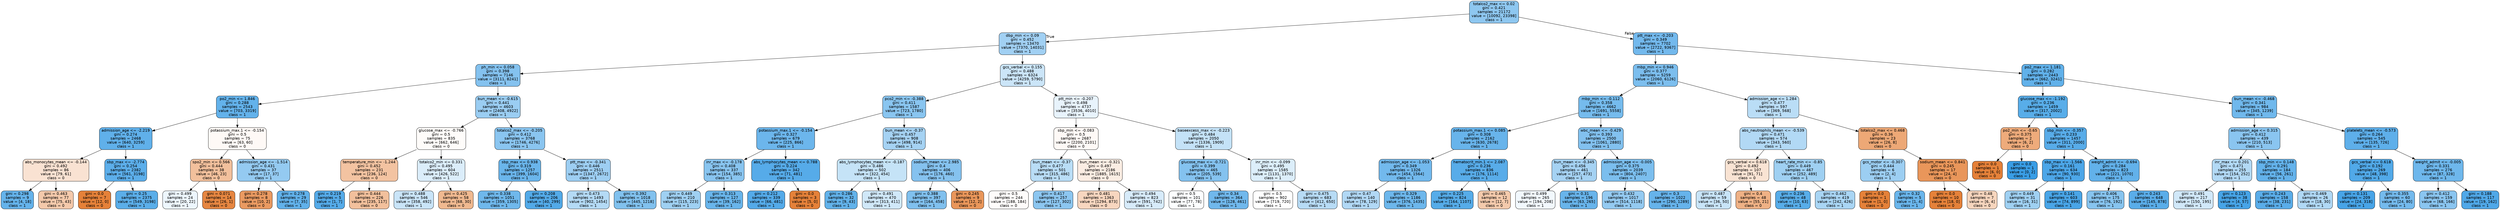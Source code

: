 digraph Tree {
node [shape=box, style="filled, rounded", color="black", fontname="helvetica"] ;
edge [fontname="helvetica"] ;
0 [label="totalco2_max <= 0.02\ngini = 0.421\nsamples = 21172\nvalue = [10092, 23398]\nclass = 1", fillcolor="#8ec7f0"] ;
1 [label="dbp_min <= 0.09\ngini = 0.452\nsamples = 13470\nvalue = [7370, 14031]\nclass = 1", fillcolor="#a1d0f3"] ;
0 -> 1 [labeldistance=2.5, labelangle=45, headlabel="True"] ;
2 [label="ph_min <= 0.058\ngini = 0.398\nsamples = 7146\nvalue = [3111, 8241]\nclass = 1", fillcolor="#84c2ef"] ;
1 -> 2 ;
3 [label="po2_min <= 1.846\ngini = 0.288\nsamples = 2543\nvalue = [703, 3319]\nclass = 1", fillcolor="#63b2eb"] ;
2 -> 3 ;
4 [label="admission_age <= -2.219\ngini = 0.274\nsamples = 2468\nvalue = [640, 3259]\nclass = 1", fillcolor="#60b0ea"] ;
3 -> 4 ;
5 [label="abs_monocytes_mean <= -0.144\ngini = 0.492\nsamples = 86\nvalue = [79, 61]\nclass = 0", fillcolor="#f9e2d2"] ;
4 -> 5 ;
6 [label="gini = 0.298\nsamples = 9\nvalue = [4, 18]\nclass = 1", fillcolor="#65b3eb"] ;
5 -> 6 ;
7 [label="gini = 0.463\nsamples = 77\nvalue = [75, 43]\nclass = 0", fillcolor="#f4c9ab"] ;
5 -> 7 ;
8 [label="sbp_max <= -2.774\ngini = 0.254\nsamples = 2382\nvalue = [561, 3198]\nclass = 1", fillcolor="#5caeea"] ;
4 -> 8 ;
9 [label="gini = 0.0\nsamples = 7\nvalue = [12, 0]\nclass = 0", fillcolor="#e58139"] ;
8 -> 9 ;
10 [label="gini = 0.25\nsamples = 2375\nvalue = [549, 3198]\nclass = 1", fillcolor="#5baee9"] ;
8 -> 10 ;
11 [label="potassium_max.1 <= -0.154\ngini = 0.5\nsamples = 75\nvalue = [63, 60]\nclass = 0", fillcolor="#fef9f6"] ;
3 -> 11 ;
12 [label="spo2_min <= 0.566\ngini = 0.444\nsamples = 38\nvalue = [46, 23]\nclass = 0", fillcolor="#f2c09c"] ;
11 -> 12 ;
13 [label="gini = 0.499\nsamples = 24\nvalue = [20, 22]\nclass = 1", fillcolor="#edf6fd"] ;
12 -> 13 ;
14 [label="gini = 0.071\nsamples = 14\nvalue = [26, 1]\nclass = 0", fillcolor="#e68641"] ;
12 -> 14 ;
15 [label="admission_age <= -1.514\ngini = 0.431\nsamples = 37\nvalue = [17, 37]\nclass = 1", fillcolor="#94caf1"] ;
11 -> 15 ;
16 [label="gini = 0.278\nsamples = 8\nvalue = [10, 2]\nclass = 0", fillcolor="#ea9a61"] ;
15 -> 16 ;
17 [label="gini = 0.278\nsamples = 29\nvalue = [7, 35]\nclass = 1", fillcolor="#61b1ea"] ;
15 -> 17 ;
18 [label="bun_mean <= -0.615\ngini = 0.441\nsamples = 4603\nvalue = [2408, 4922]\nclass = 1", fillcolor="#9acdf2"] ;
2 -> 18 ;
19 [label="glucose_max <= -0.766\ngini = 0.5\nsamples = 835\nvalue = [662, 646]\nclass = 0", fillcolor="#fefcfa"] ;
18 -> 19 ;
20 [label="temperature_min <= -1.244\ngini = 0.452\nsamples = 231\nvalue = [236, 124]\nclass = 0", fillcolor="#f3c3a1"] ;
19 -> 20 ;
21 [label="gini = 0.219\nsamples = 5\nvalue = [1, 7]\nclass = 1", fillcolor="#55abe9"] ;
20 -> 21 ;
22 [label="gini = 0.444\nsamples = 226\nvalue = [235, 117]\nclass = 0", fillcolor="#f2c09c"] ;
20 -> 22 ;
23 [label="totalco2_min <= 0.331\ngini = 0.495\nsamples = 604\nvalue = [426, 522]\nclass = 1", fillcolor="#dbedfa"] ;
19 -> 23 ;
24 [label="gini = 0.488\nsamples = 546\nvalue = [358, 492]\nclass = 1", fillcolor="#c9e4f8"] ;
23 -> 24 ;
25 [label="gini = 0.425\nsamples = 58\nvalue = [68, 30]\nclass = 0", fillcolor="#f0b990"] ;
23 -> 25 ;
26 [label="totalco2_max <= -0.205\ngini = 0.412\nsamples = 3768\nvalue = [1746, 4276]\nclass = 1", fillcolor="#8ac5f0"] ;
18 -> 26 ;
27 [label="sbp_max <= 0.938\ngini = 0.319\nsamples = 1257\nvalue = [399, 1604]\nclass = 1", fillcolor="#6ab5eb"] ;
26 -> 27 ;
28 [label="gini = 0.338\nsamples = 1051\nvalue = [359, 1305]\nclass = 1", fillcolor="#6fb8ec"] ;
27 -> 28 ;
29 [label="gini = 0.208\nsamples = 206\nvalue = [40, 299]\nclass = 1", fillcolor="#53aae8"] ;
27 -> 29 ;
30 [label="ptt_max <= -0.341\ngini = 0.446\nsamples = 2511\nvalue = [1347, 2672]\nclass = 1", fillcolor="#9dcef2"] ;
26 -> 30 ;
31 [label="gini = 0.473\nsamples = 1493\nvalue = [902, 1454]\nclass = 1", fillcolor="#b4daf5"] ;
30 -> 31 ;
32 [label="gini = 0.392\nsamples = 1018\nvalue = [445, 1218]\nclass = 1", fillcolor="#81c1ee"] ;
30 -> 32 ;
33 [label="gcs_verbal <= 0.155\ngini = 0.488\nsamples = 6324\nvalue = [4259, 5790]\nclass = 1", fillcolor="#cbe5f8"] ;
1 -> 33 ;
34 [label="pco2_min <= -0.388\ngini = 0.411\nsamples = 1587\nvalue = [723, 1780]\nclass = 1", fillcolor="#89c5f0"] ;
33 -> 34 ;
35 [label="potassium_max.1 <= -0.154\ngini = 0.327\nsamples = 679\nvalue = [225, 866]\nclass = 1", fillcolor="#6cb6ec"] ;
34 -> 35 ;
36 [label="inr_max <= -0.178\ngini = 0.408\nsamples = 337\nvalue = [154, 385]\nclass = 1", fillcolor="#88c4ef"] ;
35 -> 36 ;
37 [label="gini = 0.449\nsamples = 210\nvalue = [115, 223]\nclass = 1", fillcolor="#9fd0f2"] ;
36 -> 37 ;
38 [label="gini = 0.313\nsamples = 127\nvalue = [39, 162]\nclass = 1", fillcolor="#69b5eb"] ;
36 -> 38 ;
39 [label="abs_lymphocytes_mean <= 0.788\ngini = 0.224\nsamples = 342\nvalue = [71, 481]\nclass = 1", fillcolor="#56abe9"] ;
35 -> 39 ;
40 [label="gini = 0.212\nsamples = 339\nvalue = [66, 481]\nclass = 1", fillcolor="#54aae9"] ;
39 -> 40 ;
41 [label="gini = 0.0\nsamples = 3\nvalue = [5, 0]\nclass = 0", fillcolor="#e58139"] ;
39 -> 41 ;
42 [label="bun_mean <= -0.37\ngini = 0.457\nsamples = 908\nvalue = [498, 914]\nclass = 1", fillcolor="#a5d2f3"] ;
34 -> 42 ;
43 [label="abs_lymphocytes_mean <= -0.187\ngini = 0.486\nsamples = 502\nvalue = [322, 454]\nclass = 1", fillcolor="#c5e3f7"] ;
42 -> 43 ;
44 [label="gini = 0.286\nsamples = 32\nvalue = [9, 43]\nclass = 1", fillcolor="#62b2ea"] ;
43 -> 44 ;
45 [label="gini = 0.491\nsamples = 470\nvalue = [313, 411]\nclass = 1", fillcolor="#d0e8f9"] ;
43 -> 45 ;
46 [label="sodium_mean <= 2.985\ngini = 0.4\nsamples = 406\nvalue = [176, 460]\nclass = 1", fillcolor="#85c2ef"] ;
42 -> 46 ;
47 [label="gini = 0.388\nsamples = 397\nvalue = [164, 458]\nclass = 1", fillcolor="#80c0ee"] ;
46 -> 47 ;
48 [label="gini = 0.245\nsamples = 9\nvalue = [12, 2]\nclass = 0", fillcolor="#e9965a"] ;
46 -> 48 ;
49 [label="ptt_min <= -0.207\ngini = 0.498\nsamples = 4737\nvalue = [3536, 4010]\nclass = 1", fillcolor="#e8f3fc"] ;
33 -> 49 ;
50 [label="sbp_min <= -0.083\ngini = 0.5\nsamples = 2687\nvalue = [2200, 2101]\nclass = 0", fillcolor="#fef9f6"] ;
49 -> 50 ;
51 [label="bun_mean <= -0.37\ngini = 0.477\nsamples = 501\nvalue = [315, 486]\nclass = 1", fillcolor="#b9ddf6"] ;
50 -> 51 ;
52 [label="gini = 0.5\nsamples = 244\nvalue = [188, 184]\nclass = 0", fillcolor="#fefcfb"] ;
51 -> 52 ;
53 [label="gini = 0.417\nsamples = 257\nvalue = [127, 302]\nclass = 1", fillcolor="#8cc6f0"] ;
51 -> 53 ;
54 [label="bun_mean <= -0.321\ngini = 0.497\nsamples = 2186\nvalue = [1885, 1615]\nclass = 0", fillcolor="#fbede3"] ;
50 -> 54 ;
55 [label="gini = 0.481\nsamples = 1363\nvalue = [1294, 873]\nclass = 0", fillcolor="#f7d6bf"] ;
54 -> 55 ;
56 [label="gini = 0.494\nsamples = 823\nvalue = [591, 742]\nclass = 1", fillcolor="#d7ebfa"] ;
54 -> 56 ;
57 [label="baseexcess_max <= -0.223\ngini = 0.484\nsamples = 2050\nvalue = [1336, 1909]\nclass = 1", fillcolor="#c4e2f7"] ;
49 -> 57 ;
58 [label="glucose_max <= -0.721\ngini = 0.399\nsamples = 465\nvalue = [205, 539]\nclass = 1", fillcolor="#84c2ef"] ;
57 -> 58 ;
59 [label="gini = 0.5\nsamples = 101\nvalue = [77, 78]\nclass = 1", fillcolor="#fcfeff"] ;
58 -> 59 ;
60 [label="gini = 0.34\nsamples = 364\nvalue = [128, 461]\nclass = 1", fillcolor="#70b8ec"] ;
58 -> 60 ;
61 [label="inr_min <= -0.099\ngini = 0.495\nsamples = 1585\nvalue = [1131, 1370]\nclass = 1", fillcolor="#dceefa"] ;
57 -> 61 ;
62 [label="gini = 0.5\nsamples = 902\nvalue = [719, 720]\nclass = 1", fillcolor="#ffffff"] ;
61 -> 62 ;
63 [label="gini = 0.475\nsamples = 683\nvalue = [412, 650]\nclass = 1", fillcolor="#b7dbf5"] ;
61 -> 63 ;
64 [label="ptt_max <= -0.203\ngini = 0.349\nsamples = 7702\nvalue = [2722, 9367]\nclass = 1", fillcolor="#73b9ed"] ;
0 -> 64 [labeldistance=2.5, labelangle=-45, headlabel="False"] ;
65 [label="mbp_min <= 0.946\ngini = 0.377\nsamples = 5259\nvalue = [2060, 6126]\nclass = 1", fillcolor="#7cbeee"] ;
64 -> 65 ;
66 [label="mbp_min <= -0.112\ngini = 0.358\nsamples = 4662\nvalue = [1691, 5558]\nclass = 1", fillcolor="#75bbed"] ;
65 -> 66 ;
67 [label="potassium_max.1 <= 0.085\ngini = 0.308\nsamples = 2162\nvalue = [630, 2678]\nclass = 1", fillcolor="#68b4eb"] ;
66 -> 67 ;
68 [label="admission_age <= -1.053\ngini = 0.349\nsamples = 1326\nvalue = [454, 1564]\nclass = 1", fillcolor="#72b9ed"] ;
67 -> 68 ;
69 [label="gini = 0.47\nsamples = 140\nvalue = [78, 129]\nclass = 1", fillcolor="#b1d8f5"] ;
68 -> 69 ;
70 [label="gini = 0.329\nsamples = 1186\nvalue = [376, 1435]\nclass = 1", fillcolor="#6db7ec"] ;
68 -> 70 ;
71 [label="hematocrit_min.1 <= 2.087\ngini = 0.236\nsamples = 836\nvalue = [176, 1114]\nclass = 1", fillcolor="#58ace9"] ;
67 -> 71 ;
72 [label="gini = 0.225\nsamples = 824\nvalue = [164, 1107]\nclass = 1", fillcolor="#56ace9"] ;
71 -> 72 ;
73 [label="gini = 0.465\nsamples = 12\nvalue = [12, 7]\nclass = 0", fillcolor="#f4caac"] ;
71 -> 73 ;
74 [label="wbc_mean <= -0.429\ngini = 0.393\nsamples = 2500\nvalue = [1061, 2880]\nclass = 1", fillcolor="#82c1ef"] ;
66 -> 74 ;
75 [label="bun_mean <= -0.345\ngini = 0.456\nsamples = 461\nvalue = [257, 473]\nclass = 1", fillcolor="#a5d2f3"] ;
74 -> 75 ;
76 [label="gini = 0.499\nsamples = 265\nvalue = [194, 208]\nclass = 1", fillcolor="#f2f8fd"] ;
75 -> 76 ;
77 [label="gini = 0.31\nsamples = 196\nvalue = [63, 265]\nclass = 1", fillcolor="#68b4eb"] ;
75 -> 77 ;
78 [label="admission_age <= -0.005\ngini = 0.375\nsamples = 2039\nvalue = [804, 2407]\nclass = 1", fillcolor="#7bbeee"] ;
74 -> 78 ;
79 [label="gini = 0.432\nsamples = 1017\nvalue = [514, 1118]\nclass = 1", fillcolor="#94caf1"] ;
78 -> 79 ;
80 [label="gini = 0.3\nsamples = 1022\nvalue = [290, 1289]\nclass = 1", fillcolor="#66b3eb"] ;
78 -> 80 ;
81 [label="admission_age <= 1.284\ngini = 0.477\nsamples = 597\nvalue = [369, 568]\nclass = 1", fillcolor="#baddf6"] ;
65 -> 81 ;
82 [label="abs_neutrophils_mean <= -0.539\ngini = 0.471\nsamples = 574\nvalue = [343, 560]\nclass = 1", fillcolor="#b2d9f5"] ;
81 -> 82 ;
83 [label="gcs_verbal <= 0.618\ngini = 0.492\nsamples = 107\nvalue = [91, 71]\nclass = 0", fillcolor="#f9e3d3"] ;
82 -> 83 ;
84 [label="gini = 0.487\nsamples = 59\nvalue = [36, 50]\nclass = 1", fillcolor="#c8e4f8"] ;
83 -> 84 ;
85 [label="gini = 0.4\nsamples = 48\nvalue = [55, 21]\nclass = 0", fillcolor="#efb185"] ;
83 -> 85 ;
86 [label="heart_rate_min <= -0.85\ngini = 0.449\nsamples = 467\nvalue = [252, 489]\nclass = 1", fillcolor="#9fd0f2"] ;
82 -> 86 ;
87 [label="gini = 0.236\nsamples = 48\nvalue = [10, 63]\nclass = 1", fillcolor="#58ade9"] ;
86 -> 87 ;
88 [label="gini = 0.462\nsamples = 419\nvalue = [242, 426]\nclass = 1", fillcolor="#a9d5f4"] ;
86 -> 88 ;
89 [label="totalco2_max <= 0.468\ngini = 0.36\nsamples = 23\nvalue = [26, 8]\nclass = 0", fillcolor="#eda876"] ;
81 -> 89 ;
90 [label="gcs_motor <= -0.307\ngini = 0.444\nsamples = 6\nvalue = [2, 4]\nclass = 1", fillcolor="#9ccef2"] ;
89 -> 90 ;
91 [label="gini = 0.0\nsamples = 1\nvalue = [1, 0]\nclass = 0", fillcolor="#e58139"] ;
90 -> 91 ;
92 [label="gini = 0.32\nsamples = 5\nvalue = [1, 4]\nclass = 1", fillcolor="#6ab6ec"] ;
90 -> 92 ;
93 [label="sodium_mean <= 0.841\ngini = 0.245\nsamples = 17\nvalue = [24, 4]\nclass = 0", fillcolor="#e9965a"] ;
89 -> 93 ;
94 [label="gini = 0.0\nsamples = 10\nvalue = [18, 0]\nclass = 0", fillcolor="#e58139"] ;
93 -> 94 ;
95 [label="gini = 0.48\nsamples = 7\nvalue = [6, 4]\nclass = 0", fillcolor="#f6d5bd"] ;
93 -> 95 ;
96 [label="po2_max <= 1.181\ngini = 0.282\nsamples = 2443\nvalue = [662, 3241]\nclass = 1", fillcolor="#61b1ea"] ;
64 -> 96 ;
97 [label="glucose_max <= -1.192\ngini = 0.236\nsamples = 1459\nvalue = [317, 2002]\nclass = 1", fillcolor="#58ade9"] ;
96 -> 97 ;
98 [label="po2_min <= -0.65\ngini = 0.375\nsamples = 2\nvalue = [6, 2]\nclass = 0", fillcolor="#eeab7b"] ;
97 -> 98 ;
99 [label="gini = 0.0\nsamples = 1\nvalue = [6, 0]\nclass = 0", fillcolor="#e58139"] ;
98 -> 99 ;
100 [label="gini = 0.0\nsamples = 1\nvalue = [0, 2]\nclass = 1", fillcolor="#399de5"] ;
98 -> 100 ;
101 [label="sbp_min <= -0.357\ngini = 0.233\nsamples = 1457\nvalue = [311, 2000]\nclass = 1", fillcolor="#58ace9"] ;
97 -> 101 ;
102 [label="sbp_max <= -1.566\ngini = 0.161\nsamples = 634\nvalue = [90, 930]\nclass = 1", fillcolor="#4ca6e8"] ;
101 -> 102 ;
103 [label="gini = 0.449\nsamples = 31\nvalue = [16, 31]\nclass = 1", fillcolor="#9fd0f2"] ;
102 -> 103 ;
104 [label="gini = 0.141\nsamples = 603\nvalue = [74, 899]\nclass = 1", fillcolor="#49a5e7"] ;
102 -> 104 ;
105 [label="weight_admit <= -0.694\ngini = 0.284\nsamples = 823\nvalue = [221, 1070]\nclass = 1", fillcolor="#62b1ea"] ;
101 -> 105 ;
106 [label="gini = 0.406\nsamples = 175\nvalue = [76, 192]\nclass = 1", fillcolor="#87c4ef"] ;
105 -> 106 ;
107 [label="gini = 0.243\nsamples = 648\nvalue = [145, 878]\nclass = 1", fillcolor="#5aade9"] ;
105 -> 107 ;
108 [label="bun_mean <= -0.468\ngini = 0.341\nsamples = 984\nvalue = [345, 1239]\nclass = 1", fillcolor="#70b8ec"] ;
96 -> 108 ;
109 [label="admission_age <= 0.315\ngini = 0.412\nsamples = 439\nvalue = [210, 513]\nclass = 1", fillcolor="#8ac5f0"] ;
108 -> 109 ;
110 [label="inr_max <= 0.201\ngini = 0.471\nsamples = 255\nvalue = [154, 252]\nclass = 1", fillcolor="#b2d9f5"] ;
109 -> 110 ;
111 [label="gini = 0.491\nsamples = 217\nvalue = [150, 195]\nclass = 1", fillcolor="#d1e8f9"] ;
110 -> 111 ;
112 [label="gini = 0.123\nsamples = 38\nvalue = [4, 57]\nclass = 1", fillcolor="#47a4e7"] ;
110 -> 112 ;
113 [label="sbp_min <= 0.148\ngini = 0.291\nsamples = 184\nvalue = [56, 261]\nclass = 1", fillcolor="#63b2eb"] ;
109 -> 113 ;
114 [label="gini = 0.243\nsamples = 158\nvalue = [38, 231]\nclass = 1", fillcolor="#5aade9"] ;
113 -> 114 ;
115 [label="gini = 0.469\nsamples = 26\nvalue = [18, 30]\nclass = 1", fillcolor="#b0d8f5"] ;
113 -> 115 ;
116 [label="platelets_mean <= -0.573\ngini = 0.264\nsamples = 545\nvalue = [135, 726]\nclass = 1", fillcolor="#5eafea"] ;
108 -> 116 ;
117 [label="gcs_verbal <= 0.618\ngini = 0.192\nsamples = 269\nvalue = [48, 398]\nclass = 1", fillcolor="#51a9e8"] ;
116 -> 117 ;
118 [label="gini = 0.131\nsamples = 209\nvalue = [24, 318]\nclass = 1", fillcolor="#48a4e7"] ;
117 -> 118 ;
119 [label="gini = 0.355\nsamples = 60\nvalue = [24, 80]\nclass = 1", fillcolor="#74baed"] ;
117 -> 119 ;
120 [label="weight_admit <= -0.005\ngini = 0.331\nsamples = 276\nvalue = [87, 328]\nclass = 1", fillcolor="#6eb7ec"] ;
116 -> 120 ;
121 [label="gini = 0.412\nsamples = 159\nvalue = [68, 166]\nclass = 1", fillcolor="#8ac5f0"] ;
120 -> 121 ;
122 [label="gini = 0.188\nsamples = 117\nvalue = [19, 162]\nclass = 1", fillcolor="#50a8e8"] ;
120 -> 122 ;
}